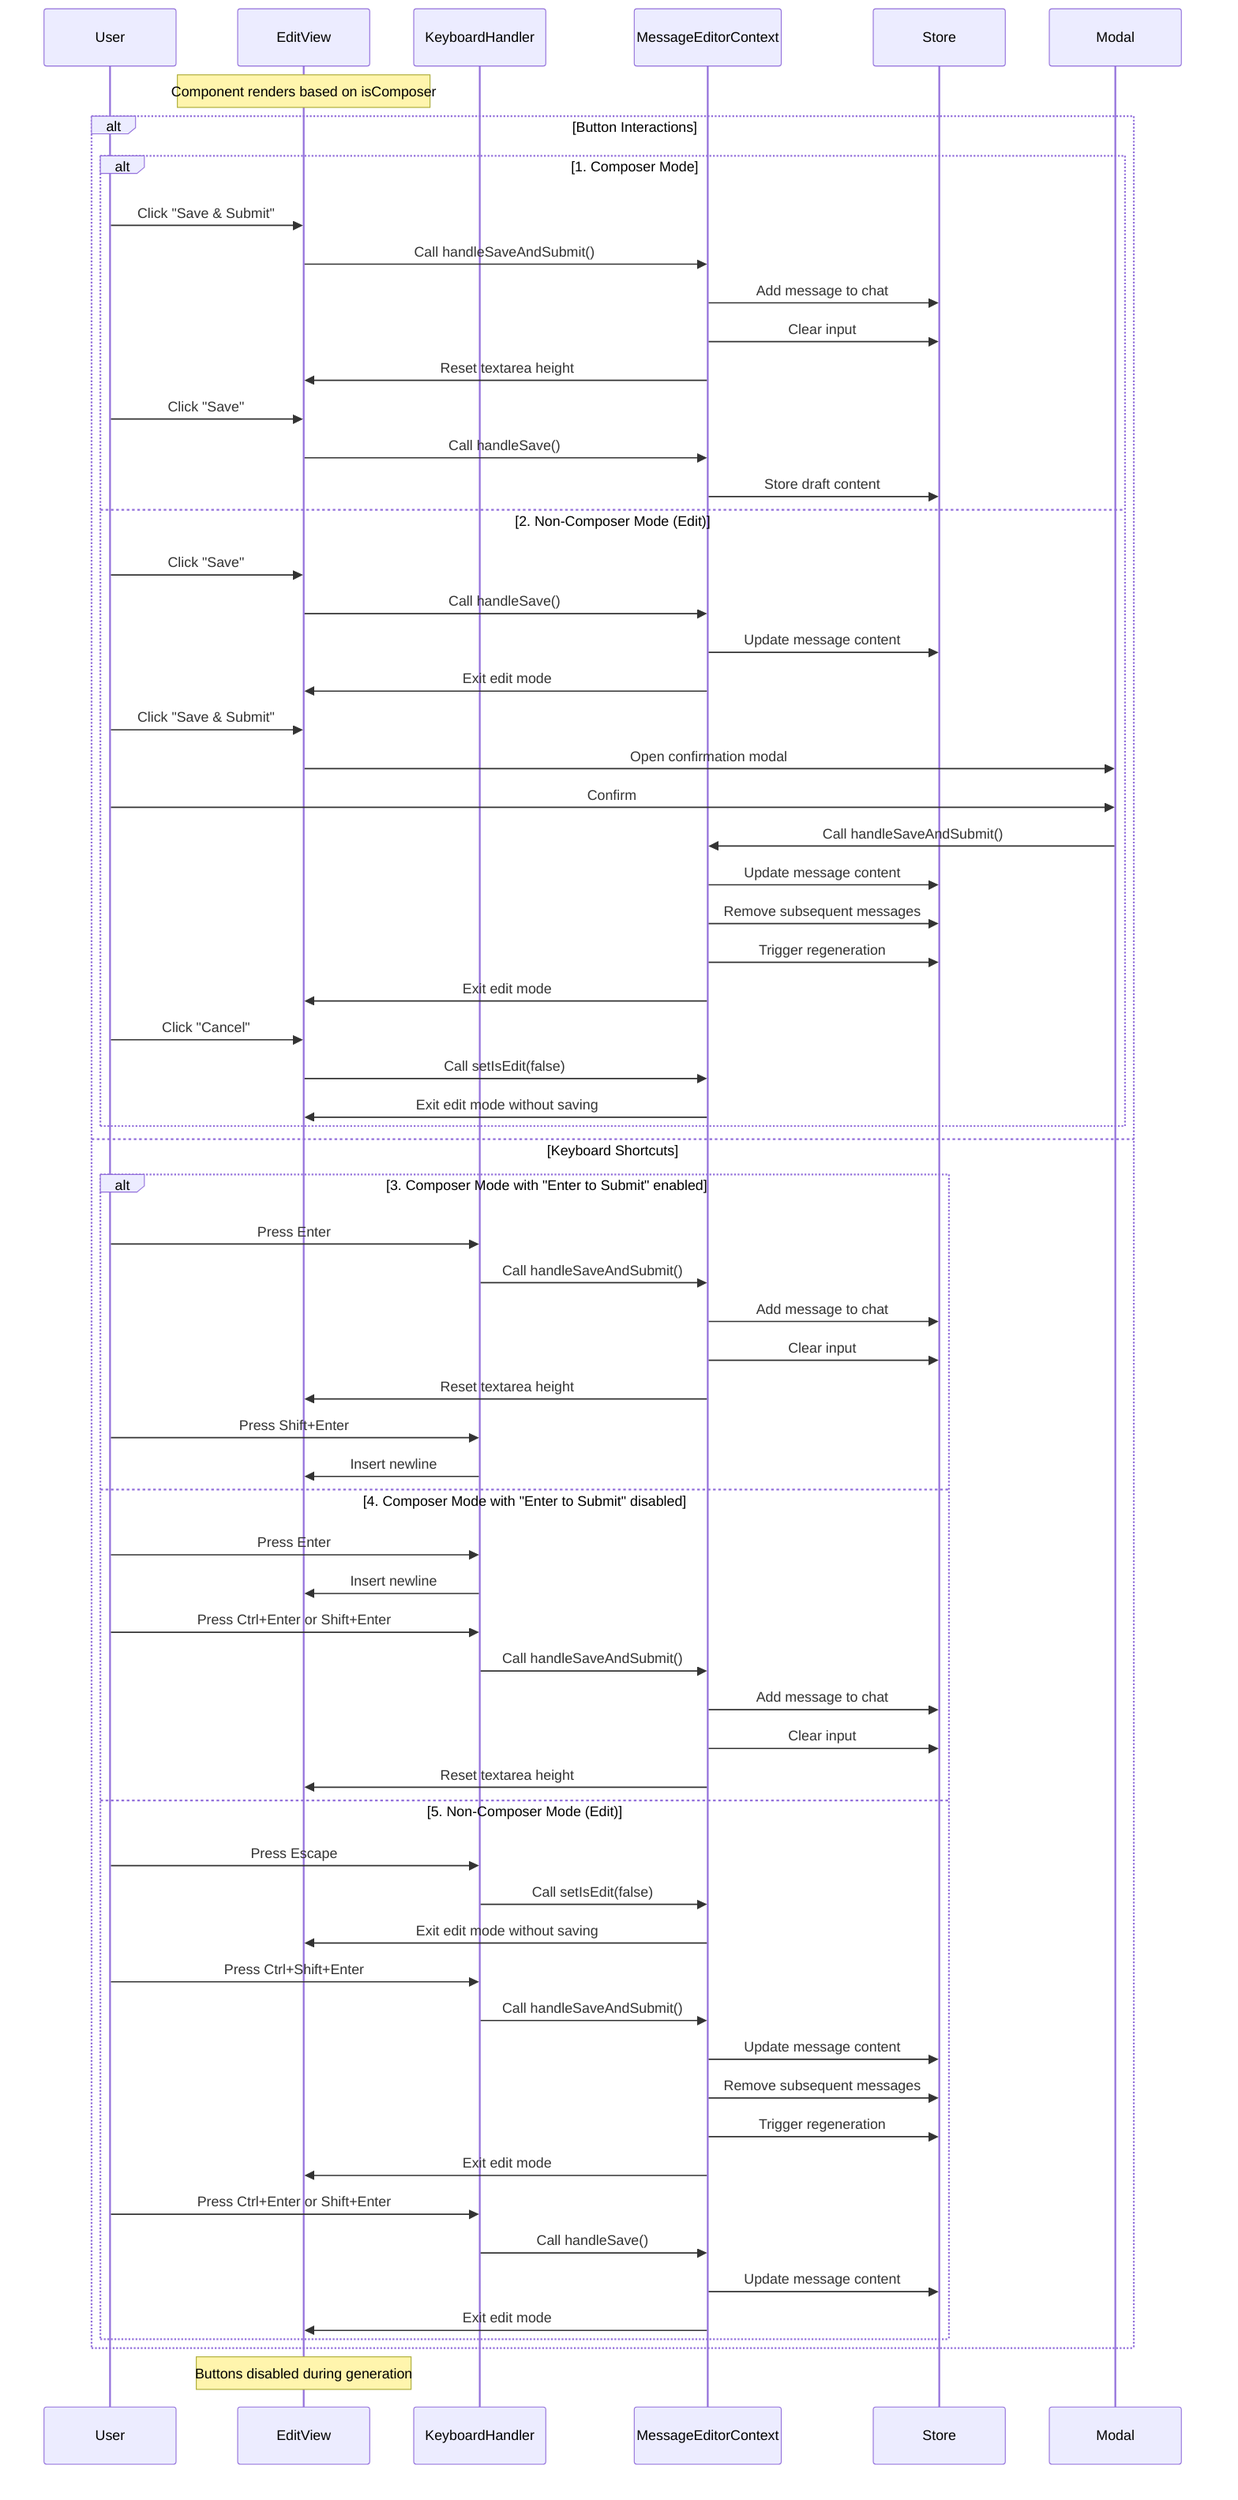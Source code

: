 sequenceDiagram
    participant User
    participant EditView
    participant KeyboardHandler
    participant MessageEditorContext
    participant Store
    participant Modal

    Note over EditView: Component renders based on isComposer

    alt Button Interactions
        alt 1. Composer Mode
            User->>EditView: Click "Save & Submit"
            EditView->>MessageEditorContext: Call handleSaveAndSubmit()
            MessageEditorContext->>Store: Add message to chat
            MessageEditorContext->>Store: Clear input
            MessageEditorContext->>EditView: Reset textarea height

            User->>EditView: Click "Save"
            EditView->>MessageEditorContext: Call handleSave()
            MessageEditorContext->>Store: Store draft content
        else 2. Non-Composer Mode (Edit)
            User->>EditView: Click "Save"
            EditView->>MessageEditorContext: Call handleSave()
            MessageEditorContext->>Store: Update message content
            MessageEditorContext->>EditView: Exit edit mode

            User->>EditView: Click "Save & Submit"
            EditView->>Modal: Open confirmation modal
            User->>Modal: Confirm
            Modal->>MessageEditorContext: Call handleSaveAndSubmit()
            MessageEditorContext->>Store: Update message content
            MessageEditorContext->>Store: Remove subsequent messages
            MessageEditorContext->>Store: Trigger regeneration
            MessageEditorContext->>EditView: Exit edit mode

            User->>EditView: Click "Cancel"
            EditView->>MessageEditorContext: Call setIsEdit(false)
            MessageEditorContext->>EditView: Exit edit mode without saving
        end
    else Keyboard Shortcuts
        alt 3. Composer Mode with "Enter to Submit" enabled
            User->>KeyboardHandler: Press Enter
            KeyboardHandler->>MessageEditorContext: Call handleSaveAndSubmit()
            MessageEditorContext->>Store: Add message to chat
            MessageEditorContext->>Store: Clear input
            MessageEditorContext->>EditView: Reset textarea height

            User->>KeyboardHandler: Press Shift+Enter
            KeyboardHandler->>EditView: Insert newline
        else 4. Composer Mode with "Enter to Submit" disabled
            User->>KeyboardHandler: Press Enter
            KeyboardHandler->>EditView: Insert newline

            User->>KeyboardHandler: Press Ctrl+Enter or Shift+Enter
            KeyboardHandler->>MessageEditorContext: Call handleSaveAndSubmit()
            MessageEditorContext->>Store: Add message to chat
            MessageEditorContext->>Store: Clear input
            MessageEditorContext->>EditView: Reset textarea height
        else 5. Non-Composer Mode (Edit)
            User->>KeyboardHandler: Press Escape
            KeyboardHandler->>MessageEditorContext: Call setIsEdit(false)
            MessageEditorContext->>EditView: Exit edit mode without saving

            User->>KeyboardHandler: Press Ctrl+Shift+Enter
            KeyboardHandler->>MessageEditorContext: Call handleSaveAndSubmit()
            MessageEditorContext->>Store: Update message content
            MessageEditorContext->>Store: Remove subsequent messages
            MessageEditorContext->>Store: Trigger regeneration
            MessageEditorContext->>EditView: Exit edit mode

            User->>KeyboardHandler: Press Ctrl+Enter or Shift+Enter
            KeyboardHandler->>MessageEditorContext: Call handleSave()
            MessageEditorContext->>Store: Update message content
            MessageEditorContext->>EditView: Exit edit mode
        end
    end

    Note over EditView: Buttons disabled during generation